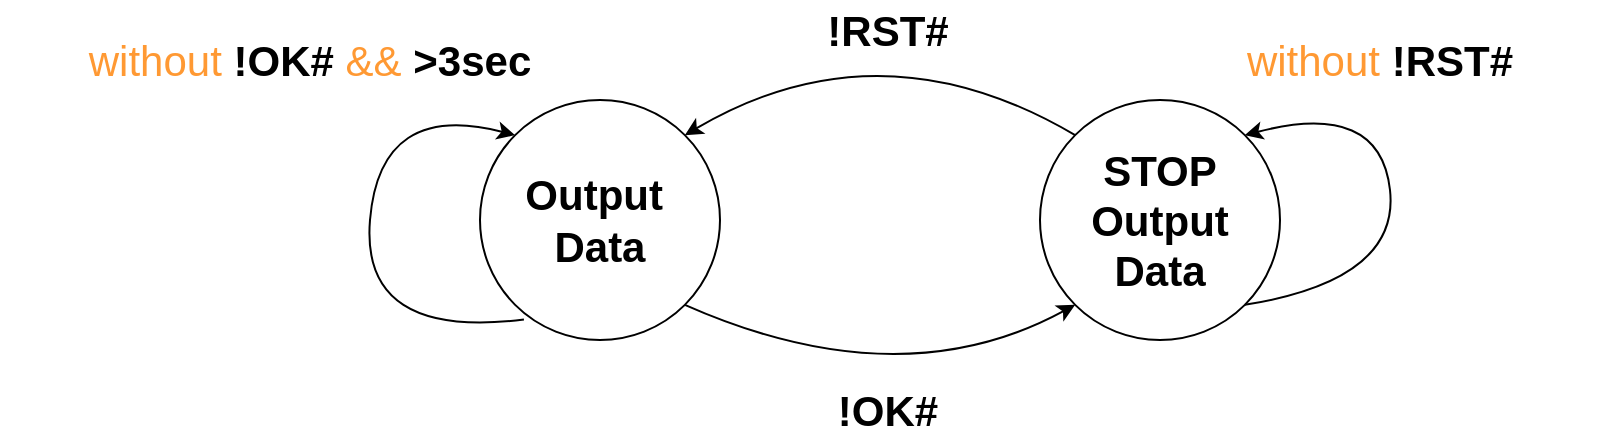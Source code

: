 <mxfile version="15.9.1" type="device"><diagram id="_FnrBGbvcYKIljjIdZag" name="Page-1"><mxGraphModel dx="1038" dy="585" grid="1" gridSize="10" guides="1" tooltips="1" connect="1" arrows="1" fold="1" page="1" pageScale="1" pageWidth="827" pageHeight="1169" math="0" shadow="0"><root><mxCell id="0"/><mxCell id="1" parent="0"/><mxCell id="Ls7x0lyqqVnYyY1Zv-Ii-1" value="&lt;b style=&quot;font-size: 21px;&quot;&gt;Output&amp;nbsp;&lt;br style=&quot;font-size: 21px;&quot;&gt;Data&lt;/b&gt;" style="ellipse;whiteSpace=wrap;html=1;aspect=fixed;fontSize=21;" parent="1" vertex="1"><mxGeometry x="240" y="120" width="120" height="120" as="geometry"/></mxCell><mxCell id="Ls7x0lyqqVnYyY1Zv-Ii-2" value="&lt;b style=&quot;font-size: 21px;&quot;&gt;STOP&lt;br style=&quot;font-size: 21px;&quot;&gt;Output&lt;br style=&quot;font-size: 21px;&quot;&gt;Data&lt;/b&gt;" style="ellipse;whiteSpace=wrap;html=1;aspect=fixed;fontSize=21;" parent="1" vertex="1"><mxGeometry x="520" y="120" width="120" height="120" as="geometry"/></mxCell><mxCell id="Ls7x0lyqqVnYyY1Zv-Ii-4" value="&lt;font color=&quot;#ff9933&quot;&gt;without&lt;/font&gt; &lt;b&gt;!OK#&lt;/b&gt; &lt;font color=&quot;#ff9933&quot;&gt;&amp;amp;&amp;amp;&lt;/font&gt; &lt;b&gt;&amp;gt;3sec&lt;/b&gt;" style="text;html=1;strokeColor=none;fillColor=none;align=center;verticalAlign=middle;whiteSpace=wrap;rounded=0;fontSize=21;" parent="1" vertex="1"><mxGeometry y="80" width="310" height="40" as="geometry"/></mxCell><mxCell id="Ls7x0lyqqVnYyY1Zv-Ii-10" value="" style="curved=1;endArrow=classic;html=1;rounded=0;fontSize=21;fontColor=#000000;entryX=0;entryY=1;entryDx=0;entryDy=0;exitX=1;exitY=1;exitDx=0;exitDy=0;" parent="1" source="Ls7x0lyqqVnYyY1Zv-Ii-1" target="Ls7x0lyqqVnYyY1Zv-Ii-2" edge="1"><mxGeometry width="50" height="50" relative="1" as="geometry"><mxPoint x="360" y="230" as="sourcePoint"/><mxPoint x="430.711" y="180" as="targetPoint"/><Array as="points"><mxPoint x="450" y="270"/></Array></mxGeometry></mxCell><mxCell id="Ls7x0lyqqVnYyY1Zv-Ii-13" value="&lt;b&gt;!OK#&lt;/b&gt;" style="text;html=1;strokeColor=none;fillColor=none;align=center;verticalAlign=middle;whiteSpace=wrap;rounded=0;fontSize=21;fontColor=#000000;" parent="1" vertex="1"><mxGeometry x="414" y="260" width="60" height="30" as="geometry"/></mxCell><mxCell id="Ls7x0lyqqVnYyY1Zv-Ii-14" value="" style="curved=1;endArrow=classic;html=1;rounded=0;fontSize=21;fontColor=#000000;exitX=0;exitY=0;exitDx=0;exitDy=0;entryX=1;entryY=0;entryDx=0;entryDy=0;" parent="1" source="Ls7x0lyqqVnYyY1Zv-Ii-2" target="Ls7x0lyqqVnYyY1Zv-Ii-1" edge="1"><mxGeometry width="50" height="50" relative="1" as="geometry"><mxPoint x="449.289" y="230" as="sourcePoint"/><mxPoint x="449.289" y="180" as="targetPoint"/><Array as="points"><mxPoint x="440" y="80"/></Array></mxGeometry></mxCell><mxCell id="Ls7x0lyqqVnYyY1Zv-Ii-15" value="" style="curved=1;endArrow=classic;html=1;rounded=0;fontSize=21;fontColor=#000000;entryX=0;entryY=0;entryDx=0;entryDy=0;exitX=0.183;exitY=0.915;exitDx=0;exitDy=0;exitPerimeter=0;" parent="1" source="Ls7x0lyqqVnYyY1Zv-Ii-1" target="Ls7x0lyqqVnYyY1Zv-Ii-1" edge="1"><mxGeometry width="50" height="50" relative="1" as="geometry"><mxPoint x="169.289" y="230" as="sourcePoint"/><mxPoint x="169.289" y="180" as="targetPoint"/><Array as="points"><mxPoint x="180" y="240"/><mxPoint x="190" y="120"/></Array></mxGeometry></mxCell><mxCell id="Ls7x0lyqqVnYyY1Zv-Ii-16" value="&lt;b&gt;!RST#&lt;/b&gt;" style="text;html=1;strokeColor=none;fillColor=none;align=center;verticalAlign=middle;whiteSpace=wrap;rounded=0;fontSize=21;fontColor=#000000;" parent="1" vertex="1"><mxGeometry x="414" y="70" width="60" height="30" as="geometry"/></mxCell><mxCell id="GmZWJfh9yfLxPKjjD1I5-3" value="" style="curved=1;endArrow=classic;html=1;rounded=0;exitX=1;exitY=1;exitDx=0;exitDy=0;entryX=1;entryY=0;entryDx=0;entryDy=0;" parent="1" source="Ls7x0lyqqVnYyY1Zv-Ii-2" target="Ls7x0lyqqVnYyY1Zv-Ii-2" edge="1"><mxGeometry width="50" height="50" relative="1" as="geometry"><mxPoint x="680" y="190" as="sourcePoint"/><mxPoint x="730" y="140" as="targetPoint"/><Array as="points"><mxPoint x="700" y="210"/><mxPoint x="690" y="120"/></Array></mxGeometry></mxCell><mxCell id="GmZWJfh9yfLxPKjjD1I5-4" value="&lt;font color=&quot;#ff9933&quot;&gt;without&lt;/font&gt; &lt;b&gt;!RST#&lt;/b&gt;" style="text;html=1;strokeColor=none;fillColor=none;align=center;verticalAlign=middle;whiteSpace=wrap;rounded=0;fontSize=21;" parent="1" vertex="1"><mxGeometry x="580" y="80" width="220" height="40" as="geometry"/></mxCell></root></mxGraphModel></diagram></mxfile>
